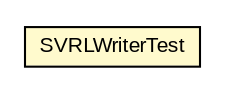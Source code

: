 #!/usr/local/bin/dot
#
# Class diagram 
# Generated by UMLGraph version 5.1 (http://www.umlgraph.org/)
#

digraph G {
	edge [fontname="arial",fontsize=10,labelfontname="arial",labelfontsize=10];
	node [fontname="arial",fontsize=10,shape=plaintext];
	nodesep=0.25;
	ranksep=0.5;
	// com.helger.schematron.svrl.SVRLWriterTest
	c529 [label=<<table title="com.helger.schematron.svrl.SVRLWriterTest" border="0" cellborder="1" cellspacing="0" cellpadding="2" port="p" bgcolor="lemonChiffon" href="./SVRLWriterTest.html">
		<tr><td><table border="0" cellspacing="0" cellpadding="1">
<tr><td align="center" balign="center"> SVRLWriterTest </td></tr>
		</table></td></tr>
		</table>>, fontname="arial", fontcolor="black", fontsize=10.0];
}

